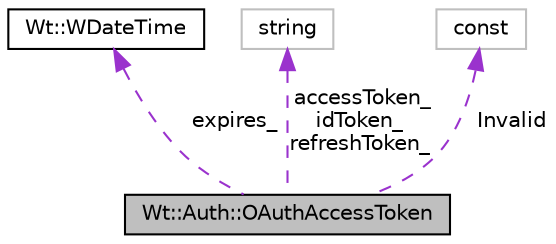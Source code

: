 digraph "Wt::Auth::OAuthAccessToken"
{
 // LATEX_PDF_SIZE
  edge [fontname="Helvetica",fontsize="10",labelfontname="Helvetica",labelfontsize="10"];
  node [fontname="Helvetica",fontsize="10",shape=record];
  Node1 [label="Wt::Auth::OAuthAccessToken",height=0.2,width=0.4,color="black", fillcolor="grey75", style="filled", fontcolor="black",tooltip="An OAuth access token."];
  Node2 -> Node1 [dir="back",color="darkorchid3",fontsize="10",style="dashed",label=" expires_" ,fontname="Helvetica"];
  Node2 [label="Wt::WDateTime",height=0.2,width=0.4,color="black", fillcolor="white", style="filled",URL="$classWt_1_1WDateTime.html",tooltip="A calendar date and clock time."];
  Node3 -> Node1 [dir="back",color="darkorchid3",fontsize="10",style="dashed",label=" accessToken_\nidToken_\nrefreshToken_" ,fontname="Helvetica"];
  Node3 [label="string",height=0.2,width=0.4,color="grey75", fillcolor="white", style="filled",tooltip=" "];
  Node4 -> Node1 [dir="back",color="darkorchid3",fontsize="10",style="dashed",label=" Invalid" ,fontname="Helvetica"];
  Node4 [label="const",height=0.2,width=0.4,color="grey75", fillcolor="white", style="filled",tooltip=" "];
}
